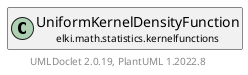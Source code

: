 @startuml
    remove .*\.(Instance|Par|Parameterizer|Factory)$
    set namespaceSeparator none
    hide empty fields
    hide empty methods

    class "<size:14>UniformKernelDensityFunction.Par\n<size:10>elki.math.statistics.kernelfunctions" as elki.math.statistics.kernelfunctions.UniformKernelDensityFunction.Par [[UniformKernelDensityFunction.Par.html]] {
        +make(): UniformKernelDensityFunction
    }

    interface "<size:14>Parameterizer\n<size:10>elki.utilities.optionhandling" as elki.utilities.optionhandling.Parameterizer [[../../../utilities/optionhandling/Parameterizer.html]] {
        {abstract} +make(): Object
    }
    class "<size:14>UniformKernelDensityFunction\n<size:10>elki.math.statistics.kernelfunctions" as elki.math.statistics.kernelfunctions.UniformKernelDensityFunction [[UniformKernelDensityFunction.html]]

    elki.utilities.optionhandling.Parameterizer <|.. elki.math.statistics.kernelfunctions.UniformKernelDensityFunction.Par
    elki.math.statistics.kernelfunctions.UniformKernelDensityFunction +-- elki.math.statistics.kernelfunctions.UniformKernelDensityFunction.Par

    center footer UMLDoclet 2.0.19, PlantUML 1.2022.8
@enduml

